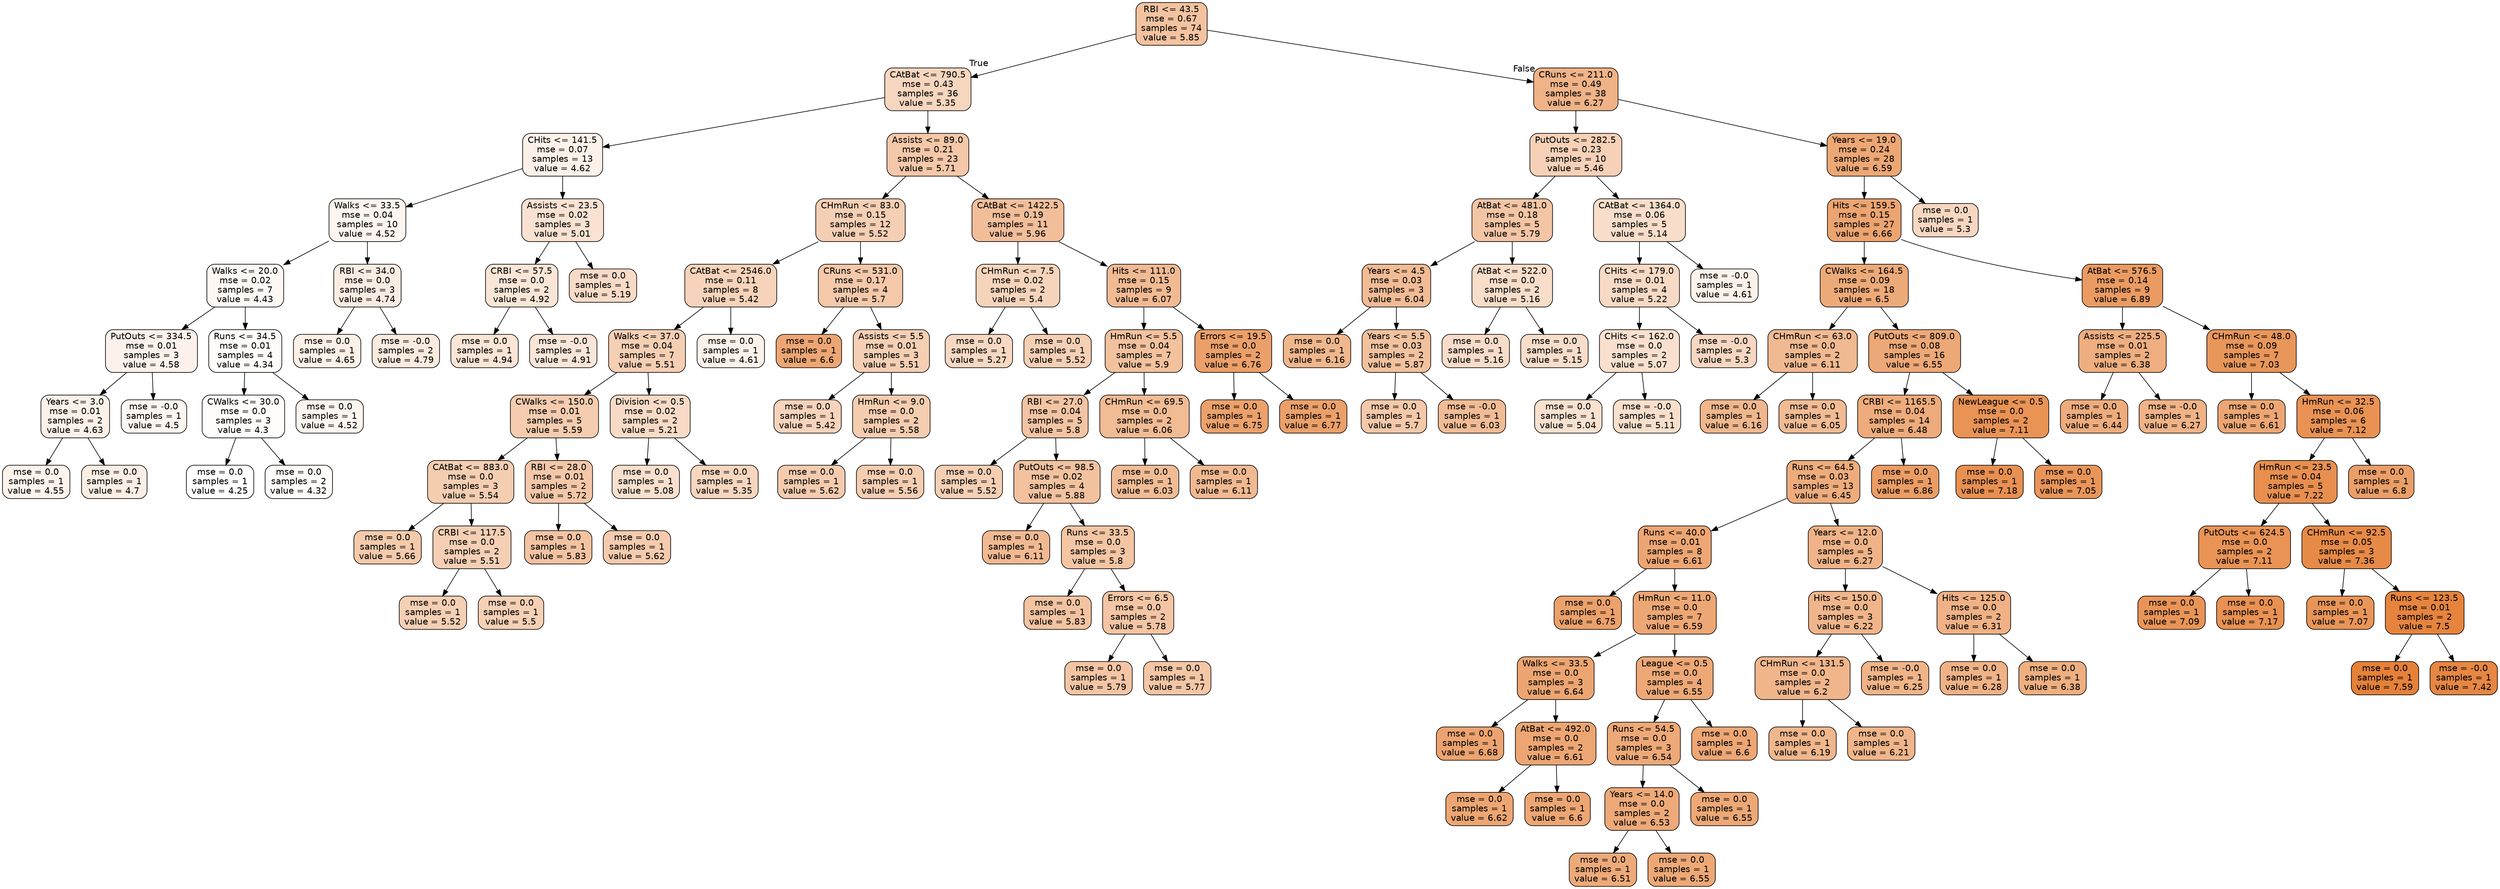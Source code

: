 digraph Tree {
node [shape=box, style="filled, rounded", color="black", fontname=helvetica] ;
edge [fontname=helvetica] ;
0 [label="RBI <= 43.5\nmse = 0.67\nsamples = 74\nvalue = 5.85", fillcolor="#f3c3a0"] ;
1 [label="CAtBat <= 790.5\nmse = 0.43\nsamples = 36\nvalue = 5.35", fillcolor="#f6d6be"] ;
0 -> 1 [labeldistance=2.5, labelangle=45, headlabel="True"] ;
2 [label="CHits <= 141.5\nmse = 0.07\nsamples = 13\nvalue = 4.62", fillcolor="#fcf1e9"] ;
1 -> 2 ;
3 [label="Walks <= 33.5\nmse = 0.04\nsamples = 10\nvalue = 4.52", fillcolor="#fdf5ef"] ;
2 -> 3 ;
4 [label="Walks <= 20.0\nmse = 0.02\nsamples = 7\nvalue = 4.43", fillcolor="#fef8f4"] ;
3 -> 4 ;
5 [label="PutOuts <= 334.5\nmse = 0.01\nsamples = 3\nvalue = 4.58", fillcolor="#fcf2eb"] ;
4 -> 5 ;
6 [label="Years <= 3.0\nmse = 0.01\nsamples = 2\nvalue = 4.63", fillcolor="#fcf1e9"] ;
5 -> 6 ;
7 [label="mse = 0.0\nsamples = 1\nvalue = 4.55", fillcolor="#fdf3ed"] ;
6 -> 7 ;
8 [label="mse = 0.0\nsamples = 1\nvalue = 4.7", fillcolor="#fbeee4"] ;
6 -> 8 ;
9 [label="mse = -0.0\nsamples = 1\nvalue = 4.5", fillcolor="#fdf6f0"] ;
5 -> 9 ;
10 [label="Runs <= 34.5\nmse = 0.01\nsamples = 4\nvalue = 4.34", fillcolor="#fefbf9"] ;
4 -> 10 ;
11 [label="CWalks <= 30.0\nmse = 0.0\nsamples = 3\nvalue = 4.3", fillcolor="#fffdfc"] ;
10 -> 11 ;
12 [label="mse = 0.0\nsamples = 1\nvalue = 4.25", fillcolor="#ffffff"] ;
11 -> 12 ;
13 [label="mse = 0.0\nsamples = 2\nvalue = 4.32", fillcolor="#fefcfb"] ;
11 -> 13 ;
14 [label="mse = 0.0\nsamples = 1\nvalue = 4.52", fillcolor="#fdf5ef"] ;
10 -> 14 ;
15 [label="RBI <= 34.0\nmse = 0.0\nsamples = 3\nvalue = 4.74", fillcolor="#fbece2"] ;
3 -> 15 ;
16 [label="mse = 0.0\nsamples = 1\nvalue = 4.65", fillcolor="#fcf0e7"] ;
15 -> 16 ;
17 [label="mse = -0.0\nsamples = 2\nvalue = 4.79", fillcolor="#fbebdf"] ;
15 -> 17 ;
18 [label="Assists <= 23.5\nmse = 0.02\nsamples = 3\nvalue = 5.01", fillcolor="#f9e2d2"] ;
2 -> 18 ;
19 [label="CRBI <= 57.5\nmse = 0.0\nsamples = 2\nvalue = 4.92", fillcolor="#fae6d7"] ;
18 -> 19 ;
20 [label="mse = 0.0\nsamples = 1\nvalue = 4.94", fillcolor="#fae5d6"] ;
19 -> 20 ;
21 [label="mse = -0.0\nsamples = 1\nvalue = 4.91", fillcolor="#fae6d8"] ;
19 -> 21 ;
22 [label="mse = 0.0\nsamples = 1\nvalue = 5.19", fillcolor="#f8dbc7"] ;
18 -> 22 ;
23 [label="Assists <= 89.0\nmse = 0.21\nsamples = 23\nvalue = 5.71", fillcolor="#f4c8a8"] ;
1 -> 23 ;
24 [label="CHmRun <= 83.0\nmse = 0.15\nsamples = 12\nvalue = 5.52", fillcolor="#f5cfb4"] ;
23 -> 24 ;
25 [label="CAtBat <= 2546.0\nmse = 0.11\nsamples = 8\nvalue = 5.42", fillcolor="#f6d3ba"] ;
24 -> 25 ;
26 [label="Walks <= 37.0\nmse = 0.04\nsamples = 7\nvalue = 5.51", fillcolor="#f5cfb4"] ;
25 -> 26 ;
27 [label="CWalks <= 150.0\nmse = 0.01\nsamples = 5\nvalue = 5.59", fillcolor="#f5ccaf"] ;
26 -> 27 ;
28 [label="CAtBat <= 883.0\nmse = 0.0\nsamples = 3\nvalue = 5.54", fillcolor="#f5ceb2"] ;
27 -> 28 ;
29 [label="mse = 0.0\nsamples = 1\nvalue = 5.66", fillcolor="#f4caab"] ;
28 -> 29 ;
30 [label="CRBI <= 117.5\nmse = 0.0\nsamples = 2\nvalue = 5.51", fillcolor="#f5cfb4"] ;
28 -> 30 ;
31 [label="mse = 0.0\nsamples = 1\nvalue = 5.52", fillcolor="#f5cfb4"] ;
30 -> 31 ;
32 [label="mse = 0.0\nsamples = 1\nvalue = 5.5", fillcolor="#f5d0b5"] ;
30 -> 32 ;
33 [label="RBI <= 28.0\nmse = 0.01\nsamples = 2\nvalue = 5.72", fillcolor="#f4c7a8"] ;
27 -> 33 ;
34 [label="mse = 0.0\nsamples = 1\nvalue = 5.83", fillcolor="#f3c3a1"] ;
33 -> 34 ;
35 [label="mse = 0.0\nsamples = 1\nvalue = 5.62", fillcolor="#f4cbae"] ;
33 -> 35 ;
36 [label="Division <= 0.5\nmse = 0.02\nsamples = 2\nvalue = 5.21", fillcolor="#f8dbc6"] ;
26 -> 36 ;
37 [label="mse = 0.0\nsamples = 1\nvalue = 5.08", fillcolor="#f9e0ce"] ;
36 -> 37 ;
38 [label="mse = 0.0\nsamples = 1\nvalue = 5.35", fillcolor="#f6d6be"] ;
36 -> 38 ;
39 [label="mse = 0.0\nsamples = 1\nvalue = 4.61", fillcolor="#fcf2ea"] ;
25 -> 39 ;
40 [label="CRuns <= 531.0\nmse = 0.17\nsamples = 4\nvalue = 5.7", fillcolor="#f4c8a9"] ;
24 -> 40 ;
41 [label="mse = 0.0\nsamples = 1\nvalue = 6.6", fillcolor="#eda673"] ;
40 -> 41 ;
42 [label="Assists <= 5.5\nmse = 0.01\nsamples = 3\nvalue = 5.51", fillcolor="#f5cfb4"] ;
40 -> 42 ;
43 [label="mse = 0.0\nsamples = 1\nvalue = 5.42", fillcolor="#f6d3ba"] ;
42 -> 43 ;
44 [label="HmRun <= 9.0\nmse = 0.0\nsamples = 2\nvalue = 5.58", fillcolor="#f5cdb0"] ;
42 -> 44 ;
45 [label="mse = 0.0\nsamples = 1\nvalue = 5.62", fillcolor="#f4cbae"] ;
44 -> 45 ;
46 [label="mse = 0.0\nsamples = 1\nvalue = 5.56", fillcolor="#f5cdb1"] ;
44 -> 46 ;
47 [label="CAtBat <= 1422.5\nmse = 0.19\nsamples = 11\nvalue = 5.96", fillcolor="#f2be9a"] ;
23 -> 47 ;
48 [label="CHmRun <= 7.5\nmse = 0.02\nsamples = 2\nvalue = 5.4", fillcolor="#f6d4bb"] ;
47 -> 48 ;
49 [label="mse = 0.0\nsamples = 1\nvalue = 5.27", fillcolor="#f7d8c2"] ;
48 -> 49 ;
50 [label="mse = 0.0\nsamples = 1\nvalue = 5.52", fillcolor="#f5cfb4"] ;
48 -> 50 ;
51 [label="Hits <= 111.0\nmse = 0.15\nsamples = 9\nvalue = 6.07", fillcolor="#f1ba93"] ;
47 -> 51 ;
52 [label="HmRun <= 5.5\nmse = 0.04\nsamples = 7\nvalue = 5.9", fillcolor="#f2c19d"] ;
51 -> 52 ;
53 [label="RBI <= 27.0\nmse = 0.04\nsamples = 5\nvalue = 5.8", fillcolor="#f3c4a3"] ;
52 -> 53 ;
54 [label="mse = 0.0\nsamples = 1\nvalue = 5.52", fillcolor="#f5cfb4"] ;
53 -> 54 ;
55 [label="PutOuts <= 98.5\nmse = 0.02\nsamples = 4\nvalue = 5.88", fillcolor="#f2c29f"] ;
53 -> 55 ;
56 [label="mse = 0.0\nsamples = 1\nvalue = 6.11", fillcolor="#f1b991"] ;
55 -> 56 ;
57 [label="Runs <= 33.5\nmse = 0.0\nsamples = 3\nvalue = 5.8", fillcolor="#f3c5a3"] ;
55 -> 57 ;
58 [label="mse = 0.0\nsamples = 1\nvalue = 5.83", fillcolor="#f3c3a1"] ;
57 -> 58 ;
59 [label="Errors <= 6.5\nmse = 0.0\nsamples = 2\nvalue = 5.78", fillcolor="#f3c5a4"] ;
57 -> 59 ;
60 [label="mse = 0.0\nsamples = 1\nvalue = 5.79", fillcolor="#f3c5a4"] ;
59 -> 60 ;
61 [label="mse = 0.0\nsamples = 1\nvalue = 5.77", fillcolor="#f3c6a5"] ;
59 -> 61 ;
62 [label="CHmRun <= 69.5\nmse = 0.0\nsamples = 2\nvalue = 6.06", fillcolor="#f1bb94"] ;
52 -> 62 ;
63 [label="mse = 0.0\nsamples = 1\nvalue = 6.03", fillcolor="#f1bc95"] ;
62 -> 63 ;
64 [label="mse = 0.0\nsamples = 1\nvalue = 6.11", fillcolor="#f1b991"] ;
62 -> 64 ;
65 [label="Errors <= 19.5\nmse = 0.0\nsamples = 2\nvalue = 6.76", fillcolor="#eba06a"] ;
51 -> 65 ;
66 [label="mse = 0.0\nsamples = 1\nvalue = 6.75", fillcolor="#eca16b"] ;
65 -> 66 ;
67 [label="mse = 0.0\nsamples = 1\nvalue = 6.77", fillcolor="#eba069"] ;
65 -> 67 ;
68 [label="CRuns <= 211.0\nmse = 0.49\nsamples = 38\nvalue = 6.27", fillcolor="#efb387"] ;
0 -> 68 [labeldistance=2.5, labelangle=-45, headlabel="False"] ;
69 [label="PutOuts <= 282.5\nmse = 0.23\nsamples = 10\nvalue = 5.46", fillcolor="#f6d1b7"] ;
68 -> 69 ;
70 [label="AtBat <= 481.0\nmse = 0.18\nsamples = 5\nvalue = 5.79", fillcolor="#f3c5a4"] ;
69 -> 70 ;
71 [label="Years <= 4.5\nmse = 0.03\nsamples = 3\nvalue = 6.04", fillcolor="#f1bb95"] ;
70 -> 71 ;
72 [label="mse = 0.0\nsamples = 1\nvalue = 6.16", fillcolor="#f0b78d"] ;
71 -> 72 ;
73 [label="Years <= 5.5\nmse = 0.03\nsamples = 2\nvalue = 5.87", fillcolor="#f2c29f"] ;
71 -> 73 ;
74 [label="mse = 0.0\nsamples = 1\nvalue = 5.7", fillcolor="#f4c8a9"] ;
73 -> 74 ;
75 [label="mse = -0.0\nsamples = 1\nvalue = 6.03", fillcolor="#f1bc95"] ;
73 -> 75 ;
76 [label="AtBat <= 522.0\nmse = 0.0\nsamples = 2\nvalue = 5.16", fillcolor="#f8ddc9"] ;
70 -> 76 ;
77 [label="mse = 0.0\nsamples = 1\nvalue = 5.16", fillcolor="#f8dcc9"] ;
76 -> 77 ;
78 [label="mse = 0.0\nsamples = 1\nvalue = 5.15", fillcolor="#f8ddca"] ;
76 -> 78 ;
79 [label="CAtBat <= 1364.0\nmse = 0.06\nsamples = 5\nvalue = 5.14", fillcolor="#f8deca"] ;
69 -> 79 ;
80 [label="CHits <= 179.0\nmse = 0.01\nsamples = 4\nvalue = 5.22", fillcolor="#f7dac5"] ;
79 -> 80 ;
81 [label="CHits <= 162.0\nmse = 0.0\nsamples = 2\nvalue = 5.07", fillcolor="#f9e0ce"] ;
80 -> 81 ;
82 [label="mse = 0.0\nsamples = 1\nvalue = 5.04", fillcolor="#f9e1d0"] ;
81 -> 82 ;
83 [label="mse = -0.0\nsamples = 1\nvalue = 5.11", fillcolor="#f8dfcc"] ;
81 -> 83 ;
84 [label="mse = -0.0\nsamples = 2\nvalue = 5.3", fillcolor="#f7d7c1"] ;
80 -> 84 ;
85 [label="mse = -0.0\nsamples = 1\nvalue = 4.61", fillcolor="#fcf2ea"] ;
79 -> 85 ;
86 [label="Years <= 19.0\nmse = 0.24\nsamples = 28\nvalue = 6.59", fillcolor="#eda774"] ;
68 -> 86 ;
87 [label="Hits <= 159.5\nmse = 0.15\nsamples = 27\nvalue = 6.66", fillcolor="#eca470"] ;
86 -> 87 ;
88 [label="CWalks <= 164.5\nmse = 0.09\nsamples = 18\nvalue = 6.5", fillcolor="#edaa79"] ;
87 -> 88 ;
89 [label="CHmRun <= 63.0\nmse = 0.0\nsamples = 2\nvalue = 6.11", fillcolor="#f1b991"] ;
88 -> 89 ;
90 [label="mse = 0.0\nsamples = 1\nvalue = 6.16", fillcolor="#f0b78d"] ;
89 -> 90 ;
91 [label="mse = 0.0\nsamples = 1\nvalue = 6.05", fillcolor="#f1bb94"] ;
89 -> 91 ;
92 [label="PutOuts <= 809.0\nmse = 0.08\nsamples = 16\nvalue = 6.55", fillcolor="#eda877"] ;
88 -> 92 ;
93 [label="CRBI <= 1165.5\nmse = 0.04\nsamples = 14\nvalue = 6.48", fillcolor="#eeab7b"] ;
92 -> 93 ;
94 [label="Runs <= 64.5\nmse = 0.03\nsamples = 13\nvalue = 6.45", fillcolor="#eeac7c"] ;
93 -> 94 ;
95 [label="Runs <= 40.0\nmse = 0.01\nsamples = 8\nvalue = 6.61", fillcolor="#eda673"] ;
94 -> 95 ;
96 [label="mse = 0.0\nsamples = 1\nvalue = 6.75", fillcolor="#eca16b"] ;
95 -> 96 ;
97 [label="HmRun <= 11.0\nmse = 0.0\nsamples = 7\nvalue = 6.59", fillcolor="#eda774"] ;
95 -> 97 ;
98 [label="Walks <= 33.5\nmse = 0.0\nsamples = 3\nvalue = 6.64", fillcolor="#eca571"] ;
97 -> 98 ;
99 [label="mse = 0.0\nsamples = 1\nvalue = 6.68", fillcolor="#eca36f"] ;
98 -> 99 ;
100 [label="AtBat <= 492.0\nmse = 0.0\nsamples = 2\nvalue = 6.61", fillcolor="#eda673"] ;
98 -> 100 ;
101 [label="mse = 0.0\nsamples = 1\nvalue = 6.62", fillcolor="#eda672"] ;
100 -> 101 ;
102 [label="mse = 0.0\nsamples = 1\nvalue = 6.6", fillcolor="#eda673"] ;
100 -> 102 ;
103 [label="League <= 0.5\nmse = 0.0\nsamples = 4\nvalue = 6.55", fillcolor="#eda876"] ;
97 -> 103 ;
104 [label="Runs <= 54.5\nmse = 0.0\nsamples = 3\nvalue = 6.54", fillcolor="#eda977"] ;
103 -> 104 ;
105 [label="Years <= 14.0\nmse = 0.0\nsamples = 2\nvalue = 6.53", fillcolor="#eda978"] ;
104 -> 105 ;
106 [label="mse = 0.0\nsamples = 1\nvalue = 6.51", fillcolor="#edaa79"] ;
105 -> 106 ;
107 [label="mse = 0.0\nsamples = 1\nvalue = 6.55", fillcolor="#eda876"] ;
105 -> 107 ;
108 [label="mse = 0.0\nsamples = 1\nvalue = 6.55", fillcolor="#eda876"] ;
104 -> 108 ;
109 [label="mse = 0.0\nsamples = 1\nvalue = 6.6", fillcolor="#eda674"] ;
103 -> 109 ;
110 [label="Years <= 12.0\nmse = 0.0\nsamples = 5\nvalue = 6.27", fillcolor="#efb387"] ;
94 -> 110 ;
111 [label="Hits <= 150.0\nmse = 0.0\nsamples = 3\nvalue = 6.22", fillcolor="#f0b58a"] ;
110 -> 111 ;
112 [label="CHmRun <= 131.5\nmse = 0.0\nsamples = 2\nvalue = 6.2", fillcolor="#f0b58b"] ;
111 -> 112 ;
113 [label="mse = 0.0\nsamples = 1\nvalue = 6.19", fillcolor="#f0b68c"] ;
112 -> 113 ;
114 [label="mse = 0.0\nsamples = 1\nvalue = 6.21", fillcolor="#f0b58a"] ;
112 -> 114 ;
115 [label="mse = -0.0\nsamples = 1\nvalue = 6.25", fillcolor="#efb488"] ;
111 -> 115 ;
116 [label="Hits <= 125.0\nmse = 0.0\nsamples = 2\nvalue = 6.31", fillcolor="#efb185"] ;
110 -> 116 ;
117 [label="mse = 0.0\nsamples = 1\nvalue = 6.28", fillcolor="#efb286"] ;
116 -> 117 ;
118 [label="mse = 0.0\nsamples = 1\nvalue = 6.38", fillcolor="#eeaf81"] ;
116 -> 118 ;
119 [label="mse = 0.0\nsamples = 1\nvalue = 6.86", fillcolor="#eb9d64"] ;
93 -> 119 ;
120 [label="NewLeague <= 0.5\nmse = 0.0\nsamples = 2\nvalue = 7.11", fillcolor="#e99355"] ;
92 -> 120 ;
121 [label="mse = 0.0\nsamples = 1\nvalue = 7.18", fillcolor="#e89051"] ;
120 -> 121 ;
122 [label="mse = 0.0\nsamples = 1\nvalue = 7.05", fillcolor="#e99559"] ;
120 -> 122 ;
123 [label="AtBat <= 576.5\nmse = 0.14\nsamples = 9\nvalue = 6.89", fillcolor="#ea9b62"] ;
87 -> 123 ;
124 [label="Assists <= 225.5\nmse = 0.01\nsamples = 2\nvalue = 6.38", fillcolor="#eeae80"] ;
123 -> 124 ;
125 [label="mse = 0.0\nsamples = 1\nvalue = 6.44", fillcolor="#eeac7d"] ;
124 -> 125 ;
126 [label="mse = -0.0\nsamples = 1\nvalue = 6.27", fillcolor="#efb387"] ;
124 -> 126 ;
127 [label="CHmRun <= 48.0\nmse = 0.09\nsamples = 7\nvalue = 7.03", fillcolor="#e9965a"] ;
123 -> 127 ;
128 [label="mse = 0.0\nsamples = 1\nvalue = 6.61", fillcolor="#eda673"] ;
127 -> 128 ;
129 [label="HmRun <= 32.5\nmse = 0.06\nsamples = 6\nvalue = 7.12", fillcolor="#e99254"] ;
127 -> 129 ;
130 [label="HmRun <= 23.5\nmse = 0.04\nsamples = 5\nvalue = 7.22", fillcolor="#e88f4f"] ;
129 -> 130 ;
131 [label="PutOuts <= 624.5\nmse = 0.0\nsamples = 2\nvalue = 7.11", fillcolor="#e99355"] ;
130 -> 131 ;
132 [label="mse = 0.0\nsamples = 1\nvalue = 7.09", fillcolor="#e99457"] ;
131 -> 132 ;
133 [label="mse = 0.0\nsamples = 1\nvalue = 7.17", fillcolor="#e89152"] ;
131 -> 133 ;
134 [label="CHmRun <= 92.5\nmse = 0.05\nsamples = 3\nvalue = 7.36", fillcolor="#e78a47"] ;
130 -> 134 ;
135 [label="mse = 0.0\nsamples = 1\nvalue = 7.07", fillcolor="#e99558"] ;
134 -> 135 ;
136 [label="Runs <= 123.5\nmse = 0.01\nsamples = 2\nvalue = 7.5", fillcolor="#e6843e"] ;
134 -> 136 ;
137 [label="mse = 0.0\nsamples = 1\nvalue = 7.59", fillcolor="#e58139"] ;
136 -> 137 ;
138 [label="mse = -0.0\nsamples = 1\nvalue = 7.42", fillcolor="#e68743"] ;
136 -> 138 ;
139 [label="mse = 0.0\nsamples = 1\nvalue = 6.8", fillcolor="#eb9f68"] ;
129 -> 139 ;
140 [label="mse = 0.0\nsamples = 1\nvalue = 5.3", fillcolor="#f7d7c1"] ;
86 -> 140 ;
}